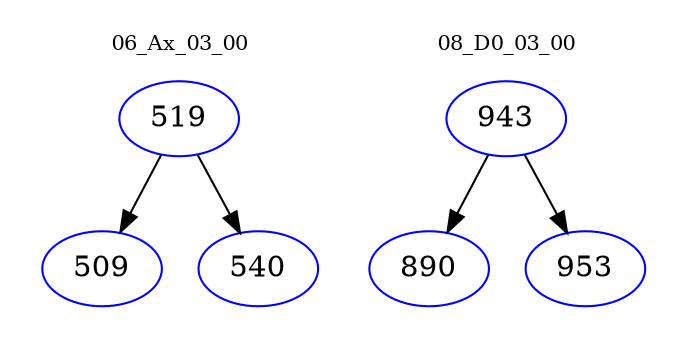digraph{
subgraph cluster_0 {
color = white
label = "06_Ax_03_00";
fontsize=10;
T0_519 [label="519", color="blue"]
T0_519 -> T0_509 [color="black"]
T0_509 [label="509", color="blue"]
T0_519 -> T0_540 [color="black"]
T0_540 [label="540", color="blue"]
}
subgraph cluster_1 {
color = white
label = "08_D0_03_00";
fontsize=10;
T1_943 [label="943", color="blue"]
T1_943 -> T1_890 [color="black"]
T1_890 [label="890", color="blue"]
T1_943 -> T1_953 [color="black"]
T1_953 [label="953", color="blue"]
}
}

